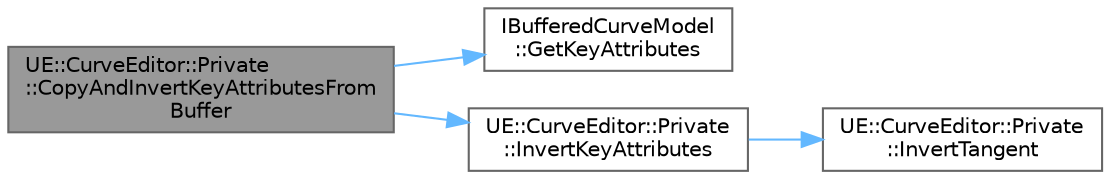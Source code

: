 digraph "UE::CurveEditor::Private::CopyAndInvertKeyAttributesFromBuffer"
{
 // INTERACTIVE_SVG=YES
 // LATEX_PDF_SIZE
  bgcolor="transparent";
  edge [fontname=Helvetica,fontsize=10,labelfontname=Helvetica,labelfontsize=10];
  node [fontname=Helvetica,fontsize=10,shape=box,height=0.2,width=0.4];
  rankdir="LR";
  Node1 [id="Node000001",label="UE::CurveEditor::Private\l::CopyAndInvertKeyAttributesFrom\lBuffer",height=0.2,width=0.4,color="gray40", fillcolor="grey60", style="filled", fontcolor="black",tooltip=" "];
  Node1 -> Node2 [id="edge1_Node000001_Node000002",color="steelblue1",style="solid",tooltip=" "];
  Node2 [id="Node000002",label="IBufferedCurveModel\l::GetKeyAttributes",height=0.2,width=0.4,color="grey40", fillcolor="white", style="filled",URL="$da/d7e/classIBufferedCurveModel.html#a892939a6bfbe482416bb38ceb7f3244e",tooltip="Retrieve all key attributes stored in this buffered curve."];
  Node1 -> Node3 [id="edge2_Node000001_Node000003",color="steelblue1",style="solid",tooltip=" "];
  Node3 [id="Node000003",label="UE::CurveEditor::Private\l::InvertKeyAttributes",height=0.2,width=0.4,color="grey40", fillcolor="white", style="filled",URL="$d9/dea/namespaceUE_1_1CurveEditor_1_1Private.html#aea0e1c1a239626ed349cc20d39309e52",tooltip=" "];
  Node3 -> Node4 [id="edge3_Node000003_Node000004",color="steelblue1",style="solid",tooltip=" "];
  Node4 [id="Node000004",label="UE::CurveEditor::Private\l::InvertTangent",height=0.2,width=0.4,color="grey40", fillcolor="white", style="filled",URL="$d9/dea/namespaceUE_1_1CurveEditor_1_1Private.html#a7482a8b89e8758687820a4995e4bfd0a",tooltip=" "];
}
